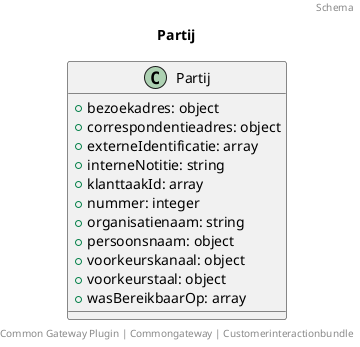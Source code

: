 @startuml
title: Partij
footer: Common Gateway Plugin | Commongateway | Customerinteractionbundle 
header: Schema

class Partij {
  + bezoekadres: object
  + correspondentieadres: object
  + externeIdentificatie: array
  + interneNotitie: string
  + klanttaakId: array
  + nummer: integer
  + organisatienaam: string
  + persoonsnaam: object
  + voorkeurskanaal: object
  + voorkeurstaal: object
  + wasBereikbaarOp: array
}
@enduml
